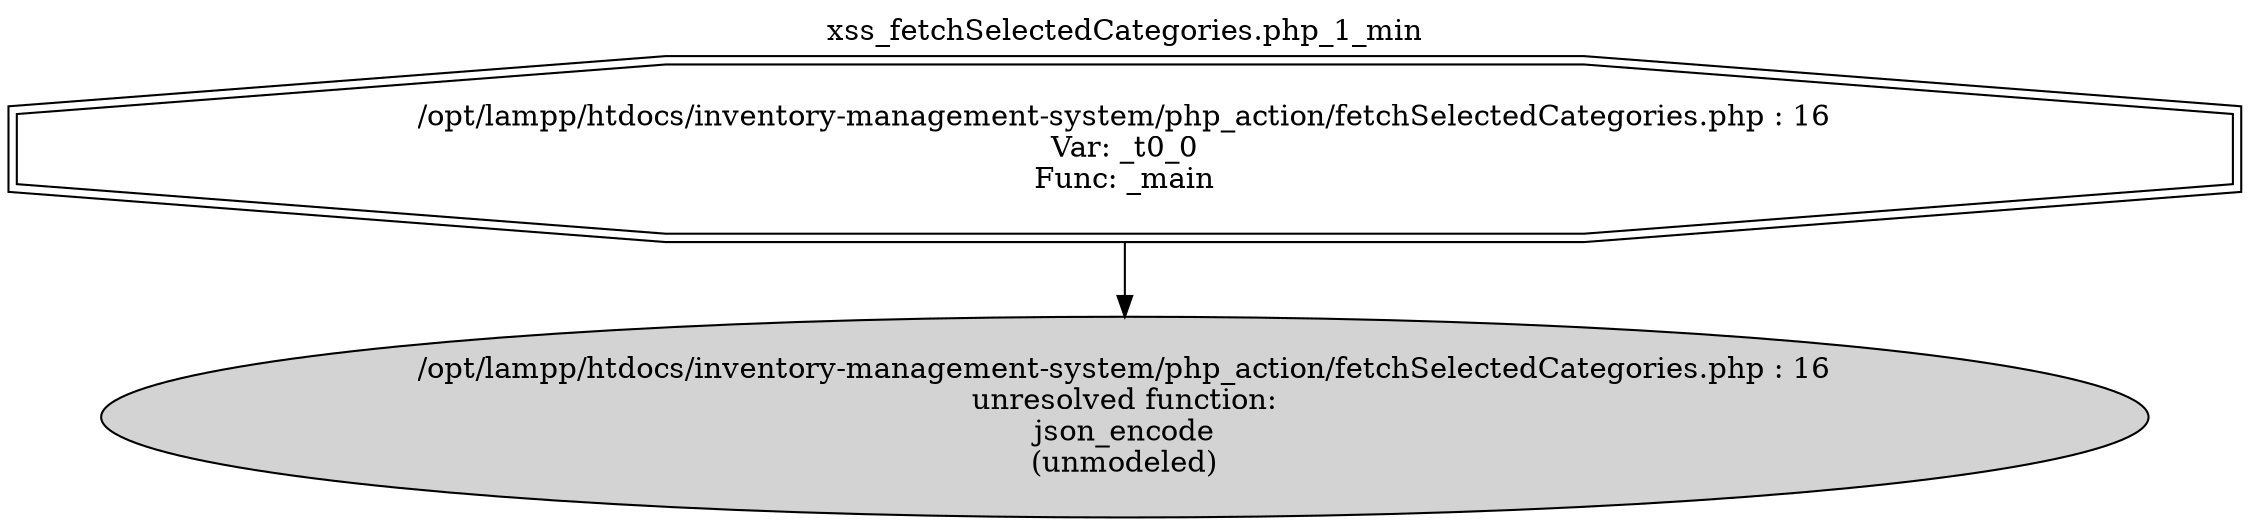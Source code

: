 digraph cfg {
  label="xss_fetchSelectedCategories.php_1_min";
  labelloc=t;
  n1 [shape=doubleoctagon, label="/opt/lampp/htdocs/inventory-management-system/php_action/fetchSelectedCategories.php : 16\nVar: _t0_0\nFunc: _main\n"];
  n2 [shape=ellipse, label="/opt/lampp/htdocs/inventory-management-system/php_action/fetchSelectedCategories.php : 16\nunresolved function:\njson_encode\n(unmodeled)\n",style=filled];
  n1 -> n2;
}
